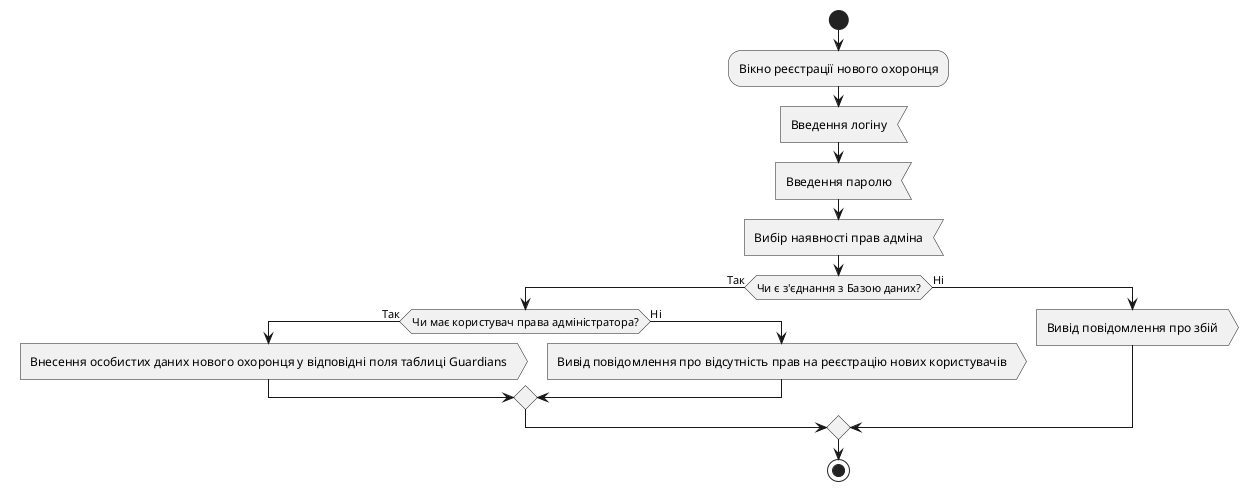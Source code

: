 @startuml
start
:Вікно реєстрації нового охоронця;
:Введення логіну<
:Введення паролю<
:Вибір наявності прав адміна<
if (Чи є з'єднання з Базою даних?) then (Так)
    if (Чи має користувач права адміністратора?) then (Так)
    :Внесення особистих даних нового охоронця у відповідні поля таблиці Guardians>
    else (Ні)
    :Вивід повідомлення про відсутність прав на реєстрацію нових користувачів>
    endif
else (Ні)
    :Вивід повідомлення про збій>  
endif
stop
@enduml